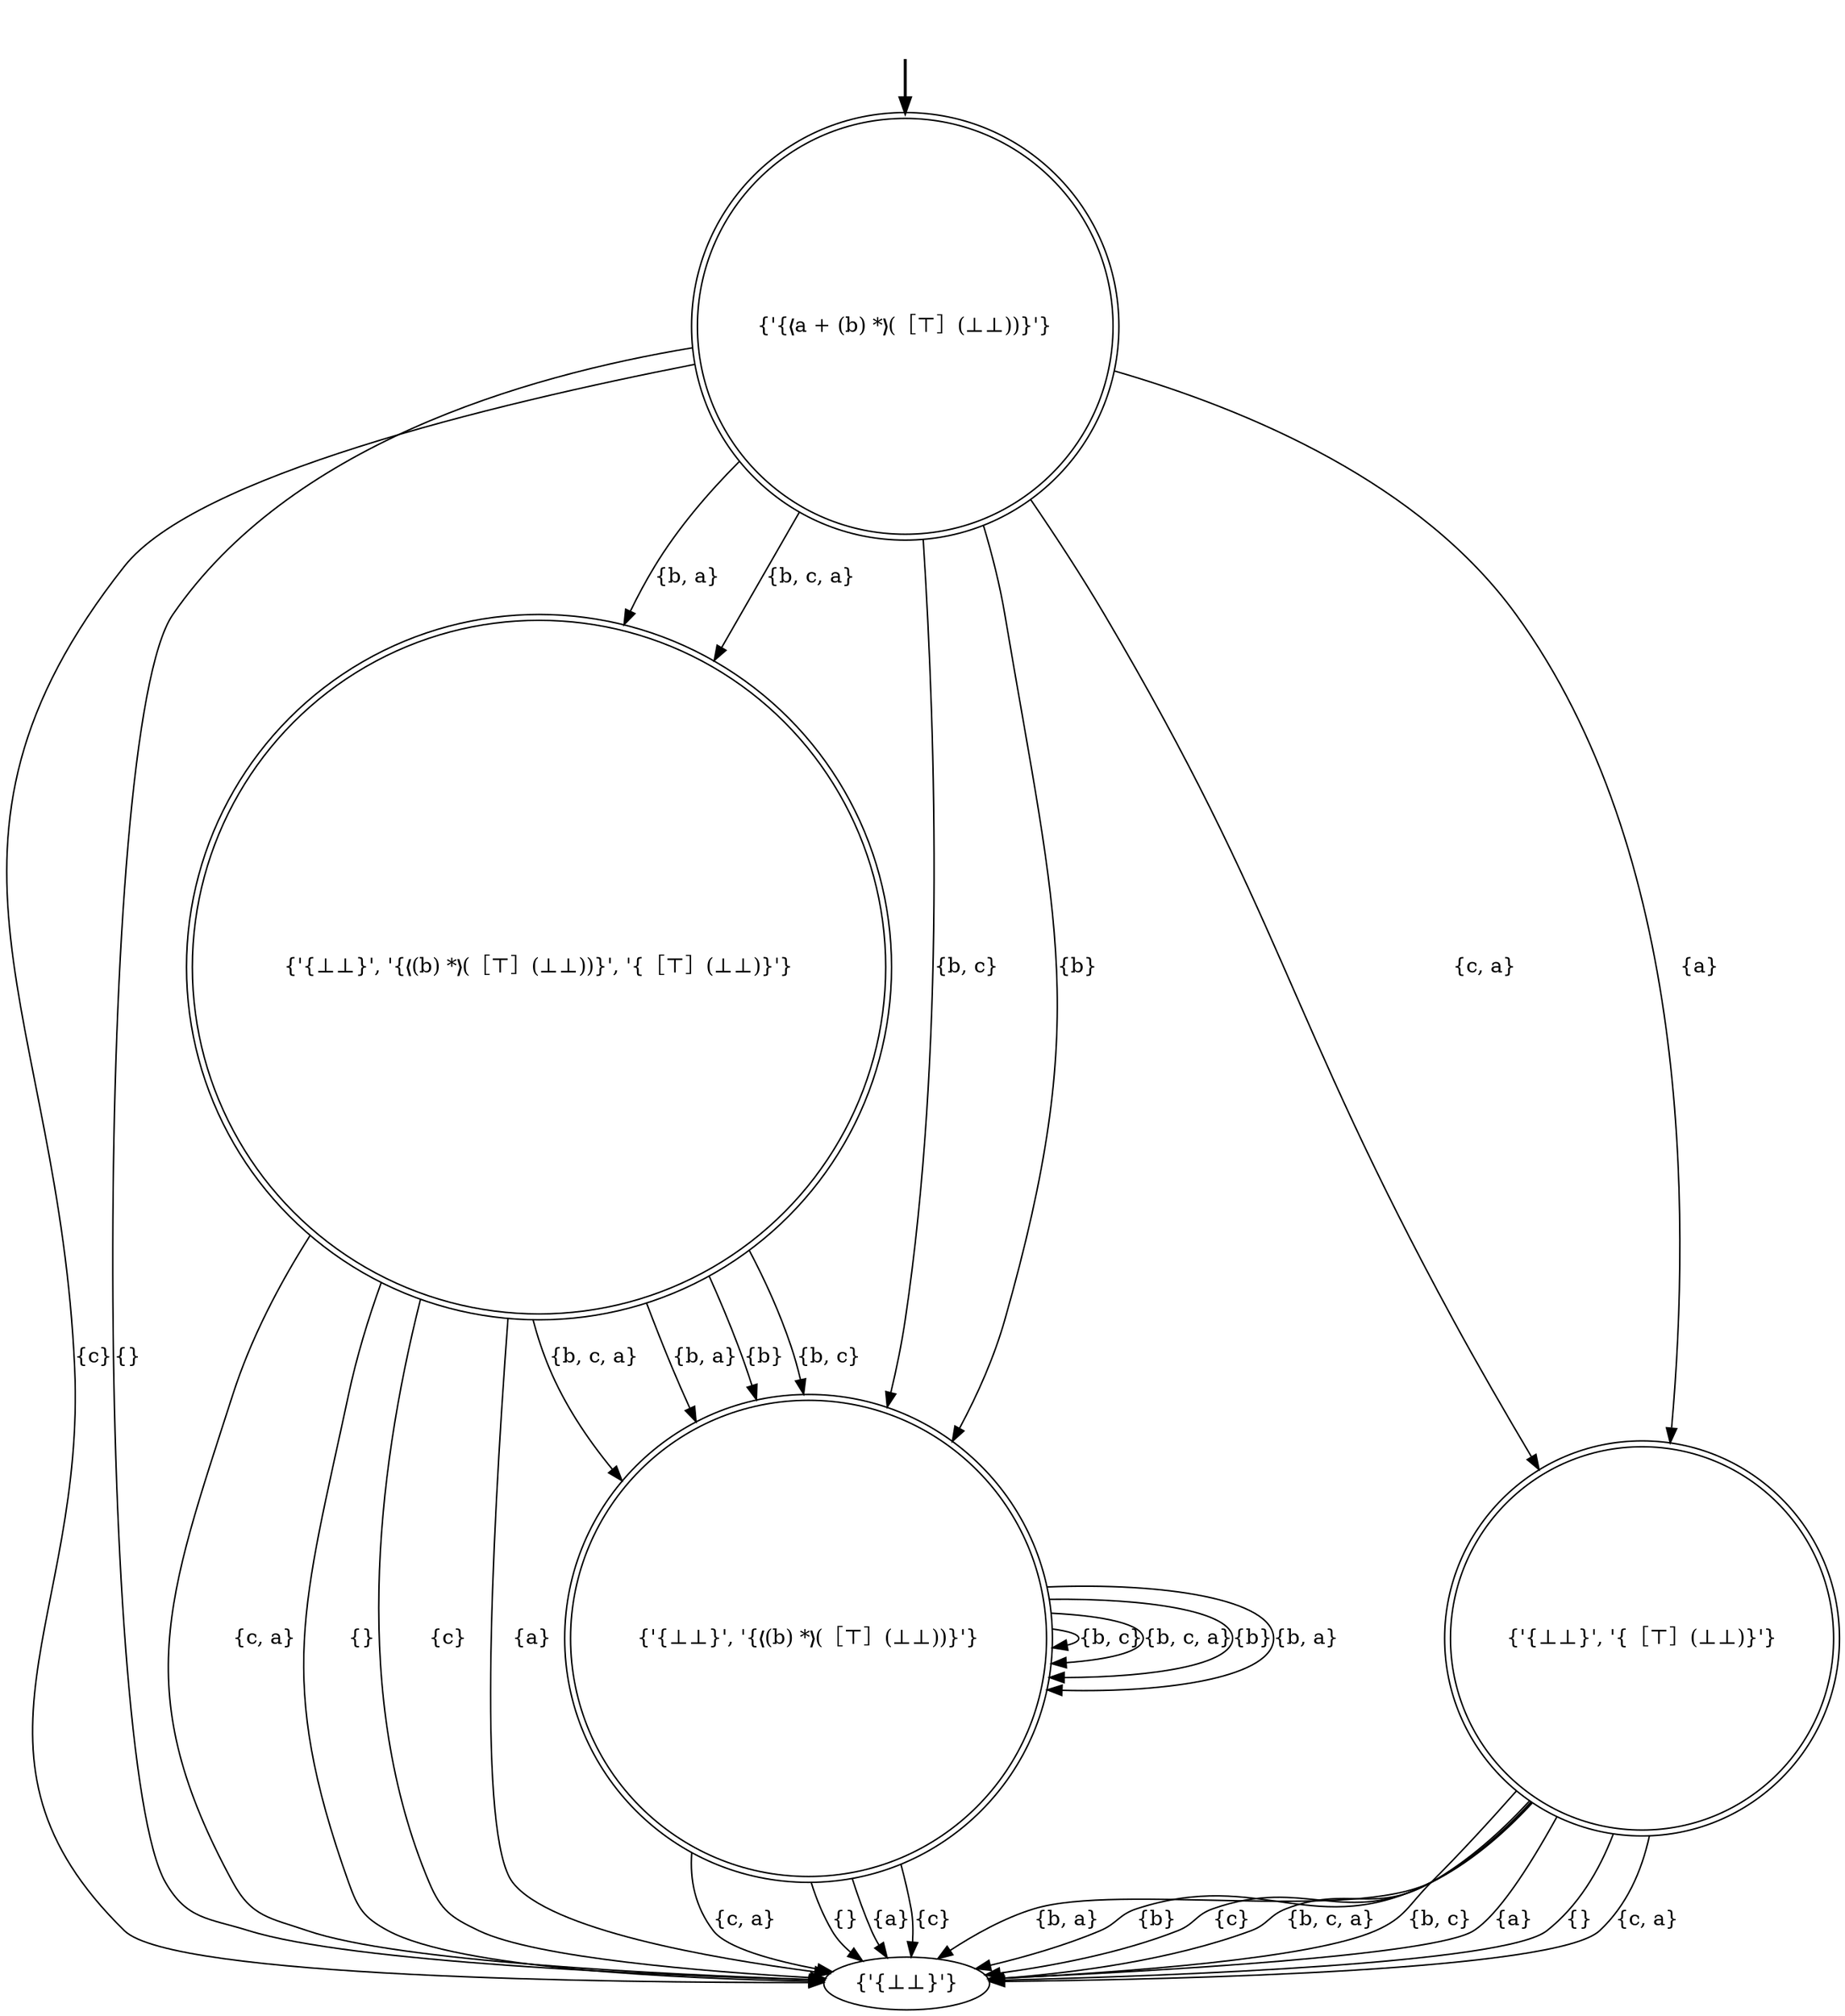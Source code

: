 digraph {
	fake [style=invisible]
	"{'{❬a + (b) *❭(［⊤］(⊥⊥))}'}" [root=true shape=doublecircle]
	"{'{⊥⊥}'}"
	"{'{⊥⊥}', '{❬(b) *❭(［⊤］(⊥⊥))}', '{［⊤］(⊥⊥)}'}" [shape=doublecircle]
	"{'{⊥⊥}', '{［⊤］(⊥⊥)}'}" [shape=doublecircle]
	"{'{⊥⊥}', '{❬(b) *❭(［⊤］(⊥⊥))}'}" [shape=doublecircle]
	fake -> "{'{❬a + (b) *❭(［⊤］(⊥⊥))}'}" [style=bold]
	"{'{❬a + (b) *❭(［⊤］(⊥⊥))}'}" -> "{'{⊥⊥}', '{［⊤］(⊥⊥)}'}" [label="{c, a}"]
	"{'{❬a + (b) *❭(［⊤］(⊥⊥))}'}" -> "{'{⊥⊥}', '{❬(b) *❭(［⊤］(⊥⊥))}', '{［⊤］(⊥⊥)}'}" [label="{b, a}"]
	"{'{⊥⊥}', '{［⊤］(⊥⊥)}'}" -> "{'{⊥⊥}'}" [label="{}"]
	"{'{⊥⊥}', '{❬(b) *❭(［⊤］(⊥⊥))}'}" -> "{'{⊥⊥}'}" [label="{a}"]
	"{'{⊥⊥}', '{❬(b) *❭(［⊤］(⊥⊥))}'}" -> "{'{⊥⊥}', '{❬(b) *❭(［⊤］(⊥⊥))}'}" [label="{b, c}"]
	"{'{⊥⊥}', '{❬(b) *❭(［⊤］(⊥⊥))}'}" -> "{'{⊥⊥}'}" [label="{c}"]
	"{'{⊥⊥}', '{❬(b) *❭(［⊤］(⊥⊥))}'}" -> "{'{⊥⊥}', '{❬(b) *❭(［⊤］(⊥⊥))}'}" [label="{b, c, a}"]
	"{'{❬a + (b) *❭(［⊤］(⊥⊥))}'}" -> "{'{⊥⊥}'}" [label="{c}"]
	"{'{⊥⊥}', '{［⊤］(⊥⊥)}'}" -> "{'{⊥⊥}'}" [label="{c, a}"]
	"{'{⊥⊥}', '{［⊤］(⊥⊥)}'}" -> "{'{⊥⊥}'}" [label="{b, a}"]
	"{'{❬a + (b) *❭(［⊤］(⊥⊥))}'}" -> "{'{⊥⊥}', '{❬(b) *❭(［⊤］(⊥⊥))}'}" [label="{b, c}"]
	"{'{❬a + (b) *❭(［⊤］(⊥⊥))}'}" -> "{'{⊥⊥}', '{［⊤］(⊥⊥)}'}" [label="{a}"]
	"{'{⊥⊥}', '{❬(b) *❭(［⊤］(⊥⊥))}', '{［⊤］(⊥⊥)}'}" -> "{'{⊥⊥}', '{❬(b) *❭(［⊤］(⊥⊥))}'}" [label="{b, c, a}"]
	"{'{⊥⊥}', '{［⊤］(⊥⊥)}'}" -> "{'{⊥⊥}'}" [label="{b}"]
	"{'{⊥⊥}', '{❬(b) *❭(［⊤］(⊥⊥))}'}" -> "{'{⊥⊥}', '{❬(b) *❭(［⊤］(⊥⊥))}'}" [label="{b}"]
	"{'{⊥⊥}', '{❬(b) *❭(［⊤］(⊥⊥))}'}" -> "{'{⊥⊥}'}" [label="{c, a}"]
	"{'{⊥⊥}', '{❬(b) *❭(［⊤］(⊥⊥))}', '{［⊤］(⊥⊥)}'}" -> "{'{⊥⊥}'}" [label="{c, a}"]
	"{'{⊥⊥}', '{❬(b) *❭(［⊤］(⊥⊥))}'}" -> "{'{⊥⊥}', '{❬(b) *❭(［⊤］(⊥⊥))}'}" [label="{b, a}"]
	"{'{⊥⊥}', '{［⊤］(⊥⊥)}'}" -> "{'{⊥⊥}'}" [label="{c}"]
	"{'{⊥⊥}', '{❬(b) *❭(［⊤］(⊥⊥))}', '{［⊤］(⊥⊥)}'}" -> "{'{⊥⊥}', '{❬(b) *❭(［⊤］(⊥⊥))}'}" [label="{b, a}"]
	"{'{⊥⊥}', '{［⊤］(⊥⊥)}'}" -> "{'{⊥⊥}'}" [label="{b, c, a}"]
	"{'{⊥⊥}', '{［⊤］(⊥⊥)}'}" -> "{'{⊥⊥}'}" [label="{b, c}"]
	"{'{⊥⊥}', '{❬(b) *❭(［⊤］(⊥⊥))}', '{［⊤］(⊥⊥)}'}" -> "{'{⊥⊥}', '{❬(b) *❭(［⊤］(⊥⊥))}'}" [label="{b}"]
	"{'{⊥⊥}', '{［⊤］(⊥⊥)}'}" -> "{'{⊥⊥}'}" [label="{a}"]
	"{'{❬a + (b) *❭(［⊤］(⊥⊥))}'}" -> "{'{⊥⊥}'}" [label="{}"]
	"{'{❬a + (b) *❭(［⊤］(⊥⊥))}'}" -> "{'{⊥⊥}', '{❬(b) *❭(［⊤］(⊥⊥))}'}" [label="{b}"]
	"{'{⊥⊥}', '{❬(b) *❭(［⊤］(⊥⊥))}'}" -> "{'{⊥⊥}'}" [label="{}"]
	"{'{⊥⊥}', '{❬(b) *❭(［⊤］(⊥⊥))}', '{［⊤］(⊥⊥)}'}" -> "{'{⊥⊥}'}" [label="{}"]
	"{'{⊥⊥}', '{❬(b) *❭(［⊤］(⊥⊥))}', '{［⊤］(⊥⊥)}'}" -> "{'{⊥⊥}'}" [label="{c}"]
	"{'{⊥⊥}', '{❬(b) *❭(［⊤］(⊥⊥))}', '{［⊤］(⊥⊥)}'}" -> "{'{⊥⊥}', '{❬(b) *❭(［⊤］(⊥⊥))}'}" [label="{b, c}"]
	"{'{⊥⊥}', '{❬(b) *❭(［⊤］(⊥⊥))}', '{［⊤］(⊥⊥)}'}" -> "{'{⊥⊥}'}" [label="{a}"]
	"{'{❬a + (b) *❭(［⊤］(⊥⊥))}'}" -> "{'{⊥⊥}', '{❬(b) *❭(［⊤］(⊥⊥))}', '{［⊤］(⊥⊥)}'}" [label="{b, c, a}"]
}
